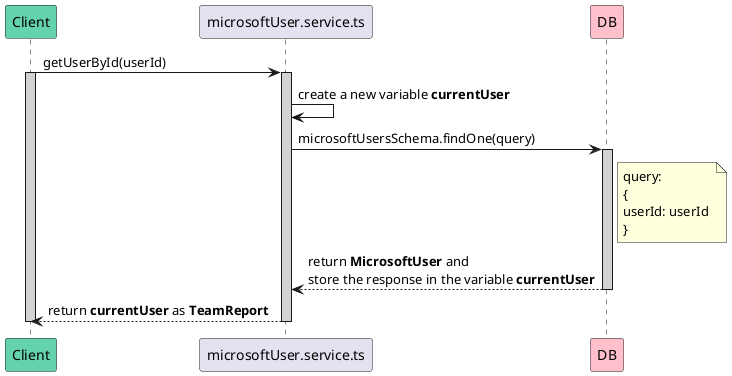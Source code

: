 @startuml getUserById
participant Client #64D1AF
participant microsoftUser.service.ts
participant DB #FFC0CB

Client -> microsoftUser.service.ts : getUserById(userId)
activate Client #D3D3D3
activate microsoftUser.service.ts #D3D3D3   

microsoftUser.service.ts -> microsoftUser.service.ts: create a new variable **currentUser**

microsoftUser.service.ts -> DB: microsoftUsersSchema.findOne(query)
activate DB #D3D3D3
note right of DB: query: \n{\nuserId: userId \n}

DB --> microsoftUser.service.ts: return **MicrosoftUser** and \nstore the response in the variable **currentUser**
deactivate DB
microsoftUser.service.ts --> Client: return **currentUser** as **TeamReport**
deactivate microsoftUser.service.ts
deactivate Client
@enduml
